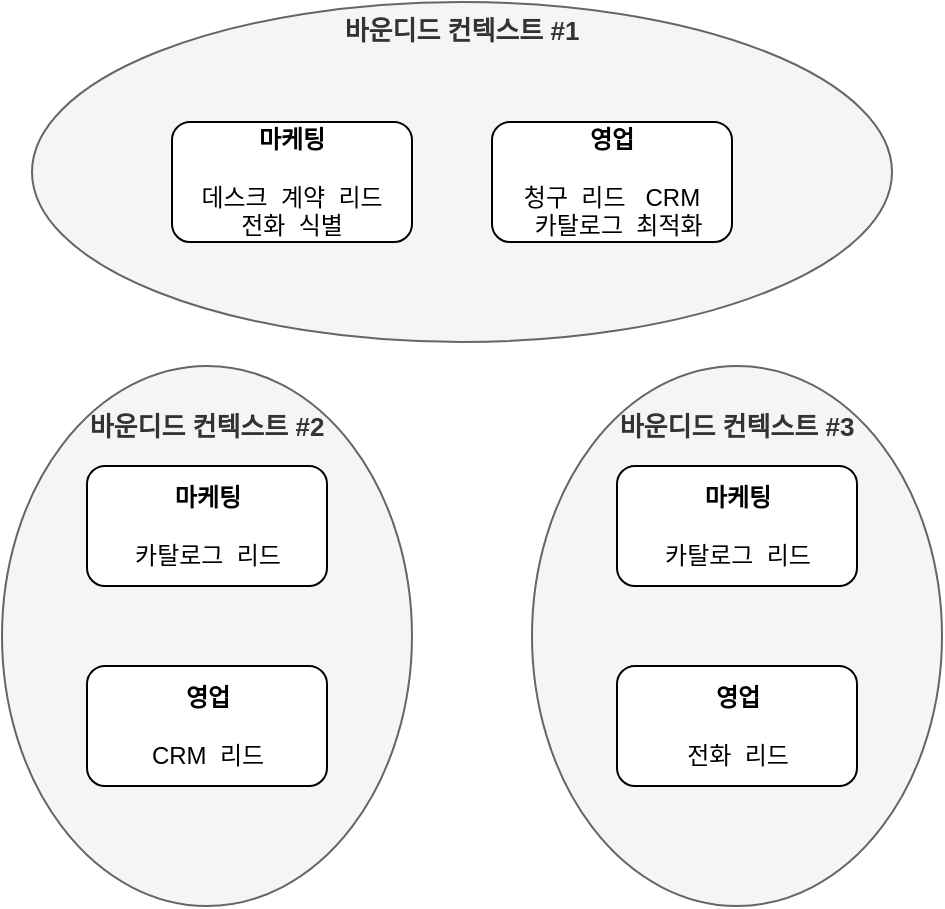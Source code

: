<mxfile version="26.1.1">
  <diagram name="Page-1" id="AZM3NfxeQuk6p_He6WQE">
    <mxGraphModel dx="1114" dy="878" grid="1" gridSize="10" guides="1" tooltips="1" connect="1" arrows="1" fold="1" page="1" pageScale="1" pageWidth="827" pageHeight="1169" math="0" shadow="0">
      <root>
        <mxCell id="0" />
        <mxCell id="1" parent="0" />
        <mxCell id="vLgir9Wbp61TitSmFRc7-8" value="&lt;div&gt;&lt;font style=&quot;font-size: 13px;&quot;&gt;&lt;b&gt;&lt;br&gt;&lt;/b&gt;&lt;/font&gt;&lt;/div&gt;&lt;font style=&quot;font-size: 13px;&quot;&gt;&lt;b&gt;&lt;div&gt;&lt;b style=&quot;background-color: transparent; color: light-dark(rgb(51, 51, 51), rgb(193, 193, 193));&quot;&gt;바운디드 컨텍스트 #2&lt;/b&gt;&lt;/div&gt;&lt;/b&gt;&lt;/font&gt;" style="ellipse;whiteSpace=wrap;html=1;fillColor=#f5f5f5;fontColor=#333333;strokeColor=#666666;verticalAlign=top;" vertex="1" parent="1">
          <mxGeometry x="35" y="252" width="205" height="270" as="geometry" />
        </mxCell>
        <mxCell id="vLgir9Wbp61TitSmFRc7-9" value="&lt;div&gt;&lt;b&gt;&lt;font style=&quot;font-size: 13px;&quot;&gt;&lt;br&gt;&lt;/font&gt;&lt;/b&gt;&lt;/div&gt;&lt;b&gt;&lt;font style=&quot;font-size: 13px;&quot;&gt;바운디드 컨텍스트 #3&lt;/font&gt;&lt;/b&gt;" style="ellipse;whiteSpace=wrap;html=1;fillColor=#f5f5f5;fontColor=#333333;strokeColor=#666666;verticalAlign=top;" vertex="1" parent="1">
          <mxGeometry x="300" y="252" width="205" height="270" as="geometry" />
        </mxCell>
        <mxCell id="vLgir9Wbp61TitSmFRc7-7" value="&lt;b&gt;&lt;font style=&quot;font-size: 13px;&quot;&gt;바운디드 컨텍스트 #1&lt;/font&gt;&lt;/b&gt;" style="ellipse;whiteSpace=wrap;html=1;fillColor=#f5f5f5;fontColor=#333333;strokeColor=#666666;verticalAlign=top;" vertex="1" parent="1">
          <mxGeometry x="50" y="70" width="430" height="170" as="geometry" />
        </mxCell>
        <mxCell id="vLgir9Wbp61TitSmFRc7-1" value="&lt;b&gt;마케팅&lt;/b&gt;&lt;div&gt;&lt;br&gt;&lt;/div&gt;&lt;div&gt;데스크&amp;nbsp; 계약&amp;nbsp; 리드&lt;/div&gt;&lt;div&gt;전화&amp;nbsp; 식별&lt;/div&gt;" style="rounded=1;whiteSpace=wrap;html=1;" vertex="1" parent="1">
          <mxGeometry x="120" y="130" width="120" height="60" as="geometry" />
        </mxCell>
        <mxCell id="vLgir9Wbp61TitSmFRc7-2" value="&lt;b&gt;영업&lt;/b&gt;&lt;div&gt;&lt;br&gt;&lt;/div&gt;&lt;div&gt;청구&amp;nbsp; 리드&amp;nbsp; &amp;nbsp;CRM&lt;/div&gt;&lt;div&gt;&amp;nbsp; 카탈로그&amp;nbsp; 최적화&lt;/div&gt;" style="rounded=1;whiteSpace=wrap;html=1;" vertex="1" parent="1">
          <mxGeometry x="280" y="130" width="120" height="60" as="geometry" />
        </mxCell>
        <mxCell id="vLgir9Wbp61TitSmFRc7-3" value="&lt;b&gt;마케팅&lt;/b&gt;&lt;div&gt;&lt;br&gt;&lt;/div&gt;&lt;div&gt;카탈로그&amp;nbsp; 리드&lt;/div&gt;" style="rounded=1;whiteSpace=wrap;html=1;" vertex="1" parent="1">
          <mxGeometry x="77.5" y="302" width="120" height="60" as="geometry" />
        </mxCell>
        <mxCell id="vLgir9Wbp61TitSmFRc7-4" value="&lt;b&gt;영업&lt;/b&gt;&lt;div&gt;&lt;br&gt;&lt;/div&gt;&lt;div&gt;CRM&amp;nbsp; 리드&lt;/div&gt;" style="rounded=1;whiteSpace=wrap;html=1;" vertex="1" parent="1">
          <mxGeometry x="77.5" y="402" width="120" height="60" as="geometry" />
        </mxCell>
        <mxCell id="vLgir9Wbp61TitSmFRc7-5" value="&lt;b&gt;마케팅&lt;/b&gt;&lt;div&gt;&lt;br&gt;&lt;/div&gt;&lt;div&gt;카탈로그&amp;nbsp; 리드&lt;/div&gt;" style="rounded=1;whiteSpace=wrap;html=1;" vertex="1" parent="1">
          <mxGeometry x="342.5" y="302" width="120" height="60" as="geometry" />
        </mxCell>
        <mxCell id="vLgir9Wbp61TitSmFRc7-6" value="&lt;b&gt;영업&lt;/b&gt;&lt;div&gt;&lt;br&gt;&lt;/div&gt;&lt;div&gt;전화&amp;nbsp; 리드&lt;/div&gt;" style="rounded=1;whiteSpace=wrap;html=1;" vertex="1" parent="1">
          <mxGeometry x="342.5" y="402" width="120" height="60" as="geometry" />
        </mxCell>
      </root>
    </mxGraphModel>
  </diagram>
</mxfile>
